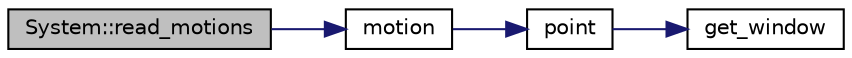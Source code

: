 digraph "System::read_motions"
{
 // LATEX_PDF_SIZE
  edge [fontname="Helvetica",fontsize="10",labelfontname="Helvetica",labelfontsize="10"];
  node [fontname="Helvetica",fontsize="10",shape=record];
  rankdir="LR";
  Node1 [label="System::read_motions",height=0.2,width=0.4,color="black", fillcolor="grey75", style="filled", fontcolor="black",tooltip=" "];
  Node1 -> Node2 [color="midnightblue",fontsize="10",style="solid",fontname="Helvetica"];
  Node2 [label="motion",height=0.2,width=0.4,color="black", fillcolor="white", style="filled",URL="$de/dea/plot_8_c.html#a45a7d7c86c97ca6a2d4d32ce2d263f67",tooltip=" "];
  Node2 -> Node3 [color="midnightblue",fontsize="10",style="solid",fontname="Helvetica"];
  Node3 [label="point",height=0.2,width=0.4,color="black", fillcolor="white", style="filled",URL="$de/dea/plot_8_c.html#a57861a5d95b9807c84f6163daaab71fd",tooltip=" "];
  Node3 -> Node4 [color="midnightblue",fontsize="10",style="solid",fontname="Helvetica"];
  Node4 [label="get_window",height=0.2,width=0.4,color="black", fillcolor="white", style="filled",URL="$de/dea/plot_8_c.html#ab86e1d5f2a97ddbadc85b26017fc1464",tooltip=" "];
}
